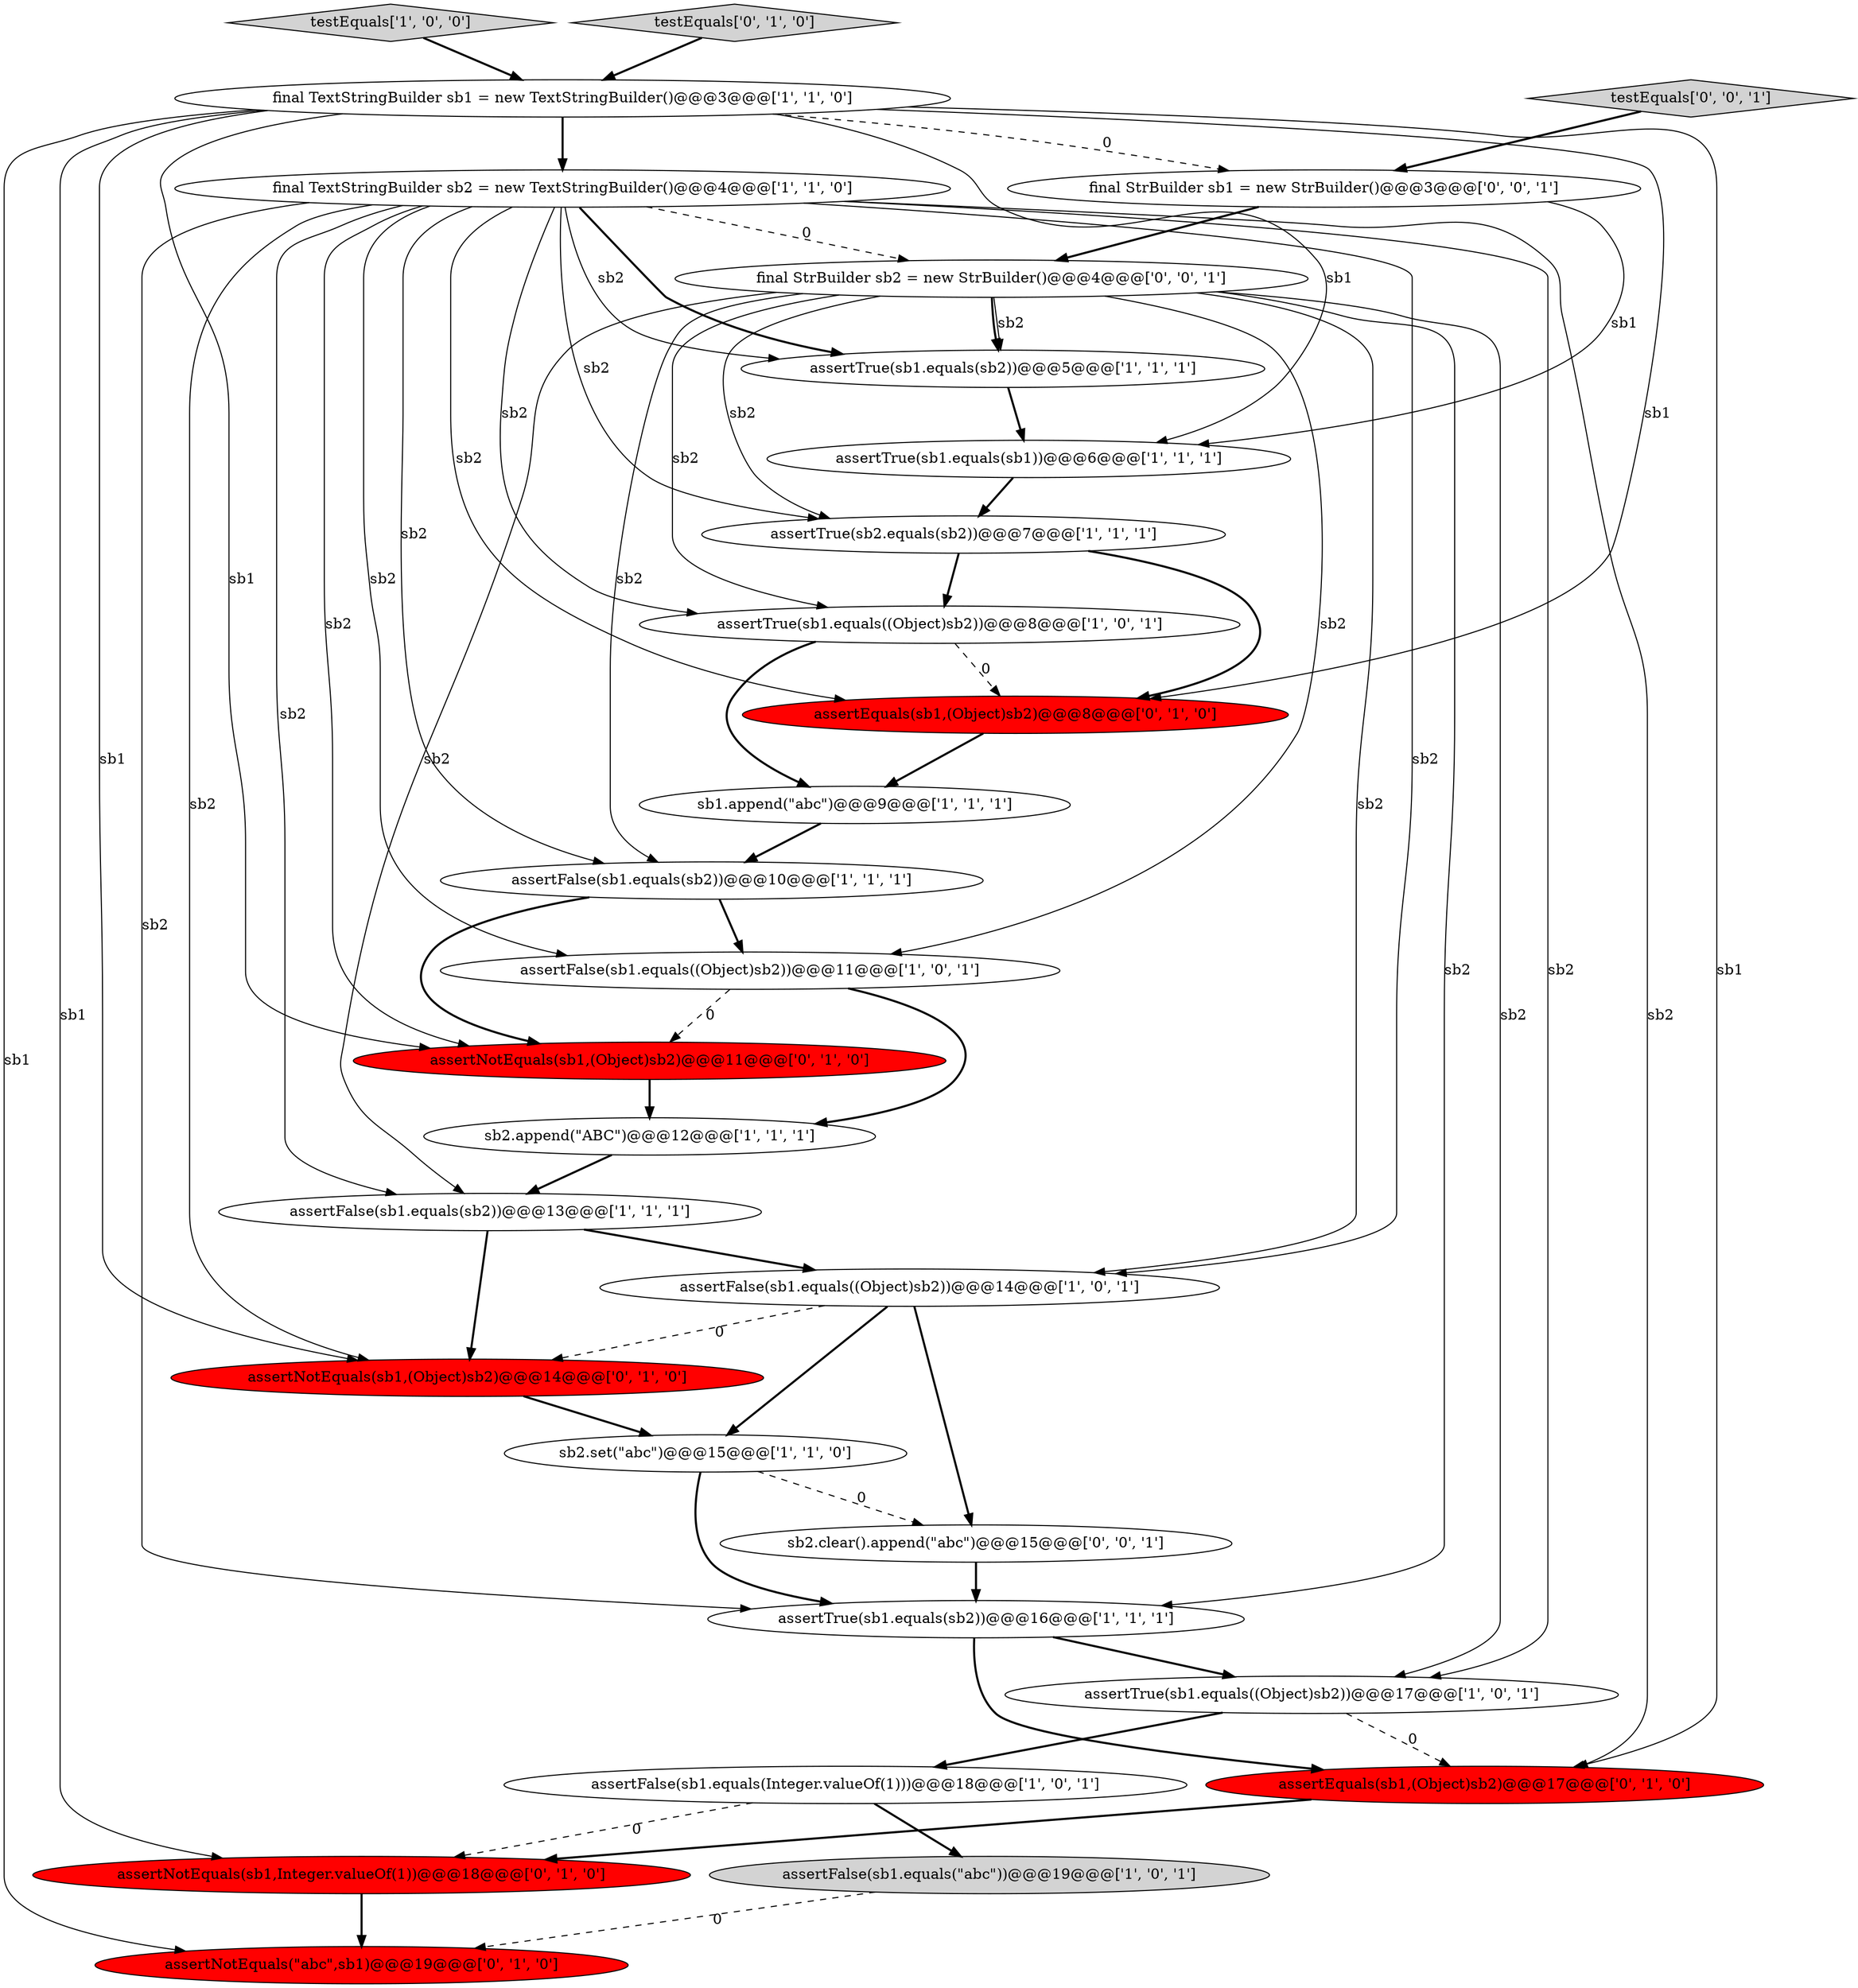 digraph {
20 [style = filled, label = "assertNotEquals(sb1,(Object)sb2)@@@11@@@['0', '1', '0']", fillcolor = red, shape = ellipse image = "AAA1AAABBB2BBB"];
23 [style = filled, label = "assertNotEquals(\"abc\",sb1)@@@19@@@['0', '1', '0']", fillcolor = red, shape = ellipse image = "AAA1AAABBB2BBB"];
16 [style = filled, label = "assertFalse(sb1.equals((Object)sb2))@@@11@@@['1', '0', '1']", fillcolor = white, shape = ellipse image = "AAA0AAABBB1BBB"];
8 [style = filled, label = "testEquals['1', '0', '0']", fillcolor = lightgray, shape = diamond image = "AAA0AAABBB1BBB"];
14 [style = filled, label = "assertTrue(sb1.equals(sb2))@@@16@@@['1', '1', '1']", fillcolor = white, shape = ellipse image = "AAA0AAABBB1BBB"];
15 [style = filled, label = "assertTrue(sb1.equals((Object)sb2))@@@17@@@['1', '0', '1']", fillcolor = white, shape = ellipse image = "AAA0AAABBB1BBB"];
19 [style = filled, label = "assertNotEquals(sb1,(Object)sb2)@@@14@@@['0', '1', '0']", fillcolor = red, shape = ellipse image = "AAA1AAABBB2BBB"];
9 [style = filled, label = "assertTrue(sb1.equals(sb1))@@@6@@@['1', '1', '1']", fillcolor = white, shape = ellipse image = "AAA0AAABBB1BBB"];
6 [style = filled, label = "assertFalse(sb1.equals(\"abc\"))@@@19@@@['1', '0', '1']", fillcolor = lightgray, shape = ellipse image = "AAA0AAABBB1BBB"];
22 [style = filled, label = "testEquals['0', '1', '0']", fillcolor = lightgray, shape = diamond image = "AAA0AAABBB2BBB"];
18 [style = filled, label = "assertNotEquals(sb1,Integer.valueOf(1))@@@18@@@['0', '1', '0']", fillcolor = red, shape = ellipse image = "AAA1AAABBB2BBB"];
25 [style = filled, label = "final StrBuilder sb1 = new StrBuilder()@@@3@@@['0', '0', '1']", fillcolor = white, shape = ellipse image = "AAA0AAABBB3BBB"];
2 [style = filled, label = "assertTrue(sb1.equals((Object)sb2))@@@8@@@['1', '0', '1']", fillcolor = white, shape = ellipse image = "AAA0AAABBB1BBB"];
28 [style = filled, label = "final StrBuilder sb2 = new StrBuilder()@@@4@@@['0', '0', '1']", fillcolor = white, shape = ellipse image = "AAA0AAABBB3BBB"];
4 [style = filled, label = "sb2.append(\"ABC\")@@@12@@@['1', '1', '1']", fillcolor = white, shape = ellipse image = "AAA0AAABBB1BBB"];
24 [style = filled, label = "assertEquals(sb1,(Object)sb2)@@@8@@@['0', '1', '0']", fillcolor = red, shape = ellipse image = "AAA1AAABBB2BBB"];
17 [style = filled, label = "assertFalse(sb1.equals(Integer.valueOf(1)))@@@18@@@['1', '0', '1']", fillcolor = white, shape = ellipse image = "AAA0AAABBB1BBB"];
26 [style = filled, label = "testEquals['0', '0', '1']", fillcolor = lightgray, shape = diamond image = "AAA0AAABBB3BBB"];
7 [style = filled, label = "assertFalse(sb1.equals(sb2))@@@13@@@['1', '1', '1']", fillcolor = white, shape = ellipse image = "AAA0AAABBB1BBB"];
11 [style = filled, label = "sb1.append(\"abc\")@@@9@@@['1', '1', '1']", fillcolor = white, shape = ellipse image = "AAA0AAABBB1BBB"];
21 [style = filled, label = "assertEquals(sb1,(Object)sb2)@@@17@@@['0', '1', '0']", fillcolor = red, shape = ellipse image = "AAA1AAABBB2BBB"];
13 [style = filled, label = "assertTrue(sb1.equals(sb2))@@@5@@@['1', '1', '1']", fillcolor = white, shape = ellipse image = "AAA0AAABBB1BBB"];
1 [style = filled, label = "assertFalse(sb1.equals((Object)sb2))@@@14@@@['1', '0', '1']", fillcolor = white, shape = ellipse image = "AAA0AAABBB1BBB"];
5 [style = filled, label = "assertTrue(sb2.equals(sb2))@@@7@@@['1', '1', '1']", fillcolor = white, shape = ellipse image = "AAA0AAABBB1BBB"];
3 [style = filled, label = "assertFalse(sb1.equals(sb2))@@@10@@@['1', '1', '1']", fillcolor = white, shape = ellipse image = "AAA0AAABBB1BBB"];
10 [style = filled, label = "final TextStringBuilder sb2 = new TextStringBuilder()@@@4@@@['1', '1', '0']", fillcolor = white, shape = ellipse image = "AAA0AAABBB1BBB"];
12 [style = filled, label = "sb2.set(\"abc\")@@@15@@@['1', '1', '0']", fillcolor = white, shape = ellipse image = "AAA0AAABBB1BBB"];
27 [style = filled, label = "sb2.clear().append(\"abc\")@@@15@@@['0', '0', '1']", fillcolor = white, shape = ellipse image = "AAA0AAABBB3BBB"];
0 [style = filled, label = "final TextStringBuilder sb1 = new TextStringBuilder()@@@3@@@['1', '1', '0']", fillcolor = white, shape = ellipse image = "AAA0AAABBB1BBB"];
28->7 [style = solid, label="sb2"];
0->23 [style = solid, label="sb1"];
25->28 [style = bold, label=""];
7->1 [style = bold, label=""];
10->24 [style = solid, label="sb2"];
18->23 [style = bold, label=""];
27->14 [style = bold, label=""];
10->14 [style = solid, label="sb2"];
19->12 [style = bold, label=""];
17->6 [style = bold, label=""];
10->15 [style = solid, label="sb2"];
0->18 [style = solid, label="sb1"];
26->25 [style = bold, label=""];
1->19 [style = dashed, label="0"];
1->27 [style = bold, label=""];
28->3 [style = solid, label="sb2"];
0->20 [style = solid, label="sb1"];
10->13 [style = solid, label="sb2"];
10->28 [style = dashed, label="0"];
15->21 [style = dashed, label="0"];
28->13 [style = bold, label=""];
10->19 [style = solid, label="sb2"];
28->5 [style = solid, label="sb2"];
3->16 [style = bold, label=""];
10->20 [style = solid, label="sb2"];
0->24 [style = solid, label="sb1"];
21->18 [style = bold, label=""];
4->7 [style = bold, label=""];
28->1 [style = solid, label="sb2"];
20->4 [style = bold, label=""];
10->7 [style = solid, label="sb2"];
8->0 [style = bold, label=""];
0->19 [style = solid, label="sb1"];
5->2 [style = bold, label=""];
0->10 [style = bold, label=""];
15->17 [style = bold, label=""];
3->20 [style = bold, label=""];
10->2 [style = solid, label="sb2"];
28->2 [style = solid, label="sb2"];
22->0 [style = bold, label=""];
0->25 [style = dashed, label="0"];
10->3 [style = solid, label="sb2"];
10->13 [style = bold, label=""];
11->3 [style = bold, label=""];
24->11 [style = bold, label=""];
10->5 [style = solid, label="sb2"];
5->24 [style = bold, label=""];
6->23 [style = dashed, label="0"];
28->16 [style = solid, label="sb2"];
12->14 [style = bold, label=""];
10->16 [style = solid, label="sb2"];
1->12 [style = bold, label=""];
10->21 [style = solid, label="sb2"];
9->5 [style = bold, label=""];
12->27 [style = dashed, label="0"];
25->9 [style = solid, label="sb1"];
28->13 [style = solid, label="sb2"];
14->15 [style = bold, label=""];
13->9 [style = bold, label=""];
2->24 [style = dashed, label="0"];
16->4 [style = bold, label=""];
0->21 [style = solid, label="sb1"];
28->15 [style = solid, label="sb2"];
7->19 [style = bold, label=""];
0->9 [style = solid, label="sb1"];
10->1 [style = solid, label="sb2"];
2->11 [style = bold, label=""];
14->21 [style = bold, label=""];
17->18 [style = dashed, label="0"];
28->14 [style = solid, label="sb2"];
16->20 [style = dashed, label="0"];
}
